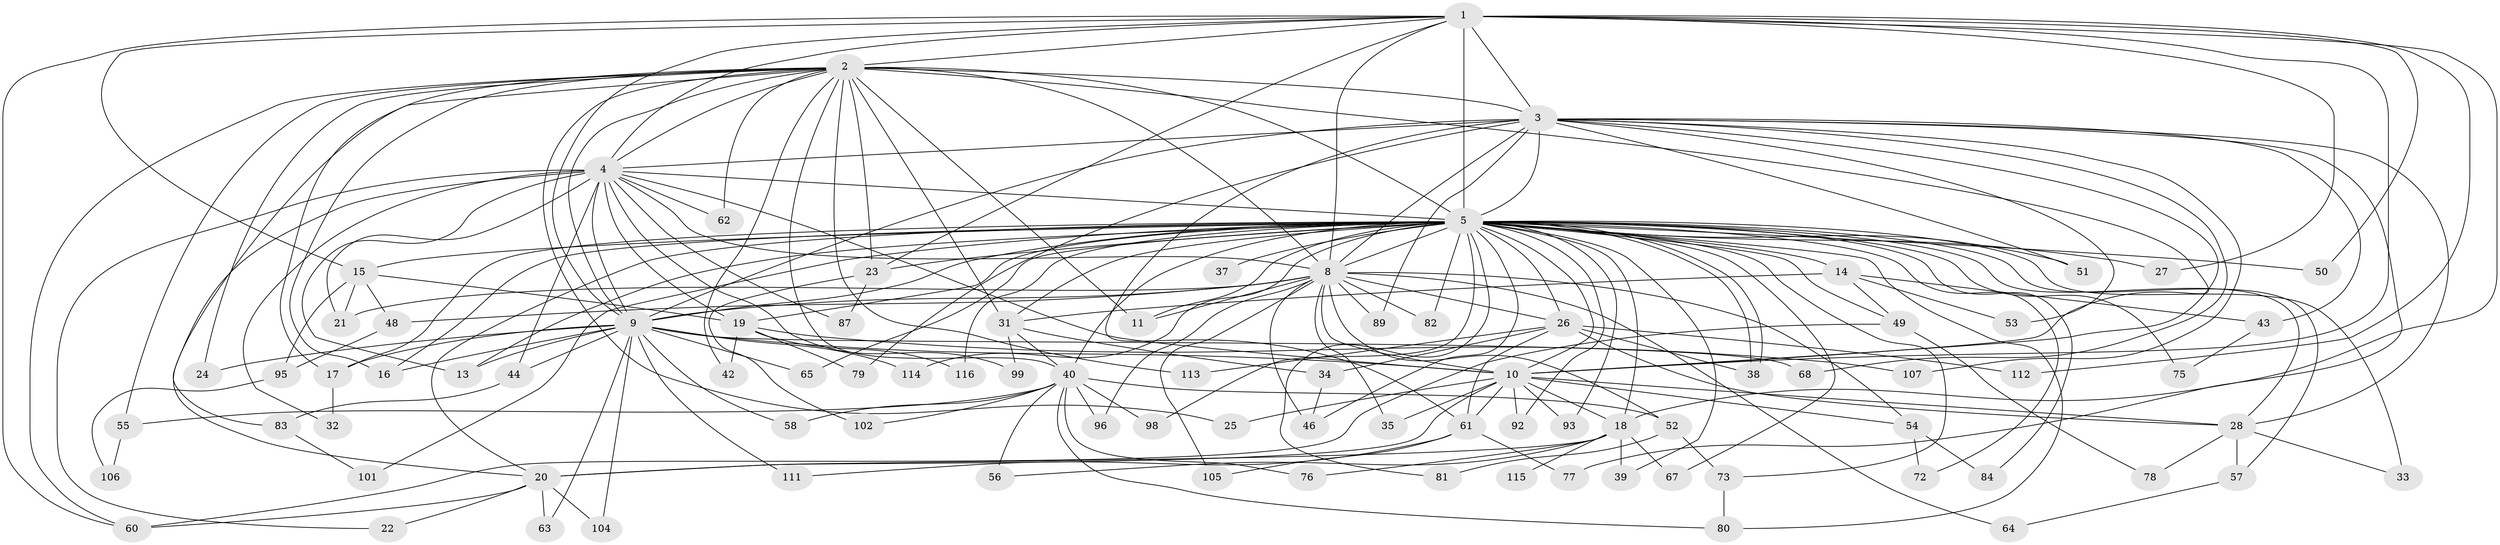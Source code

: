 // Generated by graph-tools (version 1.1) at 2025/23/03/03/25 07:23:40]
// undirected, 89 vertices, 207 edges
graph export_dot {
graph [start="1"]
  node [color=gray90,style=filled];
  1 [super="+6"];
  2 [super="+103"];
  3 [super="+12"];
  4 [super="+69"];
  5 [super="+7"];
  8 [super="+45"];
  9 [super="+59"];
  10 [super="+30"];
  11 [super="+70"];
  13;
  14 [super="+100"];
  15 [super="+90"];
  16 [super="+110"];
  17 [super="+29"];
  18 [super="+71"];
  19;
  20;
  21 [super="+47"];
  22;
  23 [super="+74"];
  24;
  25;
  26 [super="+86"];
  27;
  28 [super="+36"];
  31 [super="+88"];
  32;
  33;
  34;
  35;
  37;
  38 [super="+41"];
  39;
  40 [super="+66"];
  42;
  43;
  44;
  46 [super="+85"];
  48;
  49 [super="+94"];
  50;
  51;
  52;
  53;
  54;
  55;
  56;
  57;
  58;
  60 [super="+91"];
  61 [super="+109"];
  62;
  63;
  64;
  65;
  67 [super="+108"];
  68;
  72;
  73 [super="+97"];
  75;
  76;
  77;
  78;
  79;
  80;
  81;
  82;
  83;
  84;
  87;
  89;
  92;
  93;
  95;
  96;
  98;
  99;
  101;
  102;
  104;
  105;
  106;
  107;
  111;
  112;
  113;
  114;
  115;
  116;
  1 -- 2 [weight=2];
  1 -- 3 [weight=3];
  1 -- 4 [weight=2];
  1 -- 5 [weight=4];
  1 -- 8 [weight=2];
  1 -- 9 [weight=2];
  1 -- 10 [weight=2];
  1 -- 15;
  1 -- 27;
  1 -- 50;
  1 -- 112;
  1 -- 18;
  1 -- 23;
  1 -- 60;
  2 -- 3;
  2 -- 4;
  2 -- 5 [weight=2];
  2 -- 8 [weight=2];
  2 -- 9;
  2 -- 10 [weight=2];
  2 -- 11;
  2 -- 16;
  2 -- 17;
  2 -- 23;
  2 -- 24;
  2 -- 25;
  2 -- 40;
  2 -- 42;
  2 -- 55;
  2 -- 60;
  2 -- 62;
  2 -- 83;
  2 -- 113;
  2 -- 31;
  3 -- 4;
  3 -- 5 [weight=2];
  3 -- 8;
  3 -- 9;
  3 -- 10;
  3 -- 28;
  3 -- 43;
  3 -- 51;
  3 -- 53;
  3 -- 77;
  3 -- 79;
  3 -- 89;
  3 -- 107;
  3 -- 68;
  3 -- 61;
  4 -- 5 [weight=2];
  4 -- 8;
  4 -- 9;
  4 -- 10;
  4 -- 13;
  4 -- 19;
  4 -- 21;
  4 -- 22;
  4 -- 32;
  4 -- 44;
  4 -- 62;
  4 -- 87;
  4 -- 99;
  4 -- 20;
  5 -- 8 [weight=2];
  5 -- 9 [weight=2];
  5 -- 10 [weight=2];
  5 -- 14 [weight=2];
  5 -- 19;
  5 -- 20;
  5 -- 27;
  5 -- 28;
  5 -- 31 [weight=2];
  5 -- 33;
  5 -- 37 [weight=2];
  5 -- 38;
  5 -- 38;
  5 -- 46;
  5 -- 49;
  5 -- 50;
  5 -- 51;
  5 -- 73;
  5 -- 75;
  5 -- 82;
  5 -- 84;
  5 -- 93;
  5 -- 13;
  5 -- 15;
  5 -- 16;
  5 -- 18;
  5 -- 23;
  5 -- 26;
  5 -- 39;
  5 -- 57;
  5 -- 65;
  5 -- 67 [weight=2];
  5 -- 72;
  5 -- 80;
  5 -- 81;
  5 -- 92;
  5 -- 98;
  5 -- 101;
  5 -- 114;
  5 -- 116;
  5 -- 40;
  5 -- 17;
  5 -- 11;
  8 -- 9;
  8 -- 10;
  8 -- 11;
  8 -- 26;
  8 -- 35;
  8 -- 46;
  8 -- 48;
  8 -- 52;
  8 -- 82;
  8 -- 89;
  8 -- 96;
  8 -- 64;
  8 -- 54;
  8 -- 105;
  8 -- 21;
  9 -- 10;
  9 -- 17;
  9 -- 24;
  9 -- 44;
  9 -- 58;
  9 -- 63;
  9 -- 68;
  9 -- 104;
  9 -- 111;
  9 -- 114;
  9 -- 16;
  9 -- 65;
  9 -- 13;
  10 -- 18;
  10 -- 25;
  10 -- 35;
  10 -- 54;
  10 -- 61;
  10 -- 92;
  10 -- 93;
  10 -- 20;
  10 -- 28;
  14 -- 43;
  14 -- 49;
  14 -- 53;
  14 -- 31;
  15 -- 21;
  15 -- 48;
  15 -- 19;
  15 -- 95;
  17 -- 32;
  18 -- 20;
  18 -- 39;
  18 -- 56;
  18 -- 67;
  18 -- 115;
  18 -- 76;
  19 -- 42;
  19 -- 79;
  19 -- 107;
  19 -- 116;
  20 -- 22;
  20 -- 60;
  20 -- 63;
  20 -- 104;
  23 -- 87;
  23 -- 102;
  26 -- 34;
  26 -- 61;
  26 -- 113;
  26 -- 112;
  26 -- 38;
  26 -- 28;
  28 -- 33;
  28 -- 57;
  28 -- 78;
  31 -- 34;
  31 -- 40;
  31 -- 99;
  34 -- 46;
  40 -- 52;
  40 -- 55;
  40 -- 56;
  40 -- 58;
  40 -- 76;
  40 -- 96;
  40 -- 102;
  40 -- 98;
  40 -- 80;
  43 -- 75;
  44 -- 83;
  48 -- 95;
  49 -- 78;
  49 -- 60;
  52 -- 73;
  52 -- 81;
  54 -- 72;
  54 -- 84;
  55 -- 106;
  57 -- 64;
  61 -- 77;
  61 -- 105;
  61 -- 111;
  73 -- 80;
  83 -- 101;
  95 -- 106;
}

